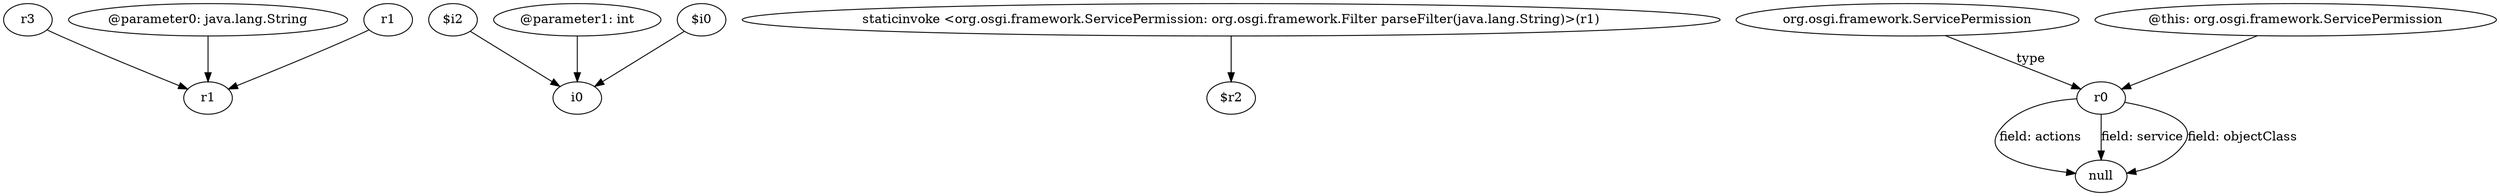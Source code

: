 digraph g {
0[label="r3"]
1[label="r1"]
0->1[label=""]
2[label="$i2"]
3[label="i0"]
2->3[label=""]
4[label="staticinvoke <org.osgi.framework.ServicePermission: org.osgi.framework.Filter parseFilter(java.lang.String)>(r1)"]
5[label="$r2"]
4->5[label=""]
6[label="org.osgi.framework.ServicePermission"]
7[label="r0"]
6->7[label="type"]
8[label="@parameter0: java.lang.String"]
8->1[label=""]
9[label="@parameter1: int"]
9->3[label=""]
10[label="r1"]
10->1[label=""]
11[label="@this: org.osgi.framework.ServicePermission"]
11->7[label=""]
12[label="null"]
7->12[label="field: actions"]
7->12[label="field: service"]
7->12[label="field: objectClass"]
13[label="$i0"]
13->3[label=""]
}